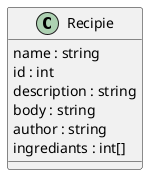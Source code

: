 @startuml Recipie
class Recipie{
    name : string
    id : int
    description : string
    body : string
    author : string
    ingrediants : int[]
}
@enduml

@startuml Open
class OpenReqest{
    recipieID : int
}

class OpenResponse{
    success : bool
    recepie : Recipie
}
@enduml

@startuml Save
class SaveRequest{
    recipie : Recipie
}

class SaveResponse{
    success : bool
    recipieID : int
}
@enduml

@startuml Delete
class DeleteRequest{
    recipieID : int
}

class DeleteResponse{
    success : bool
}
@enduml